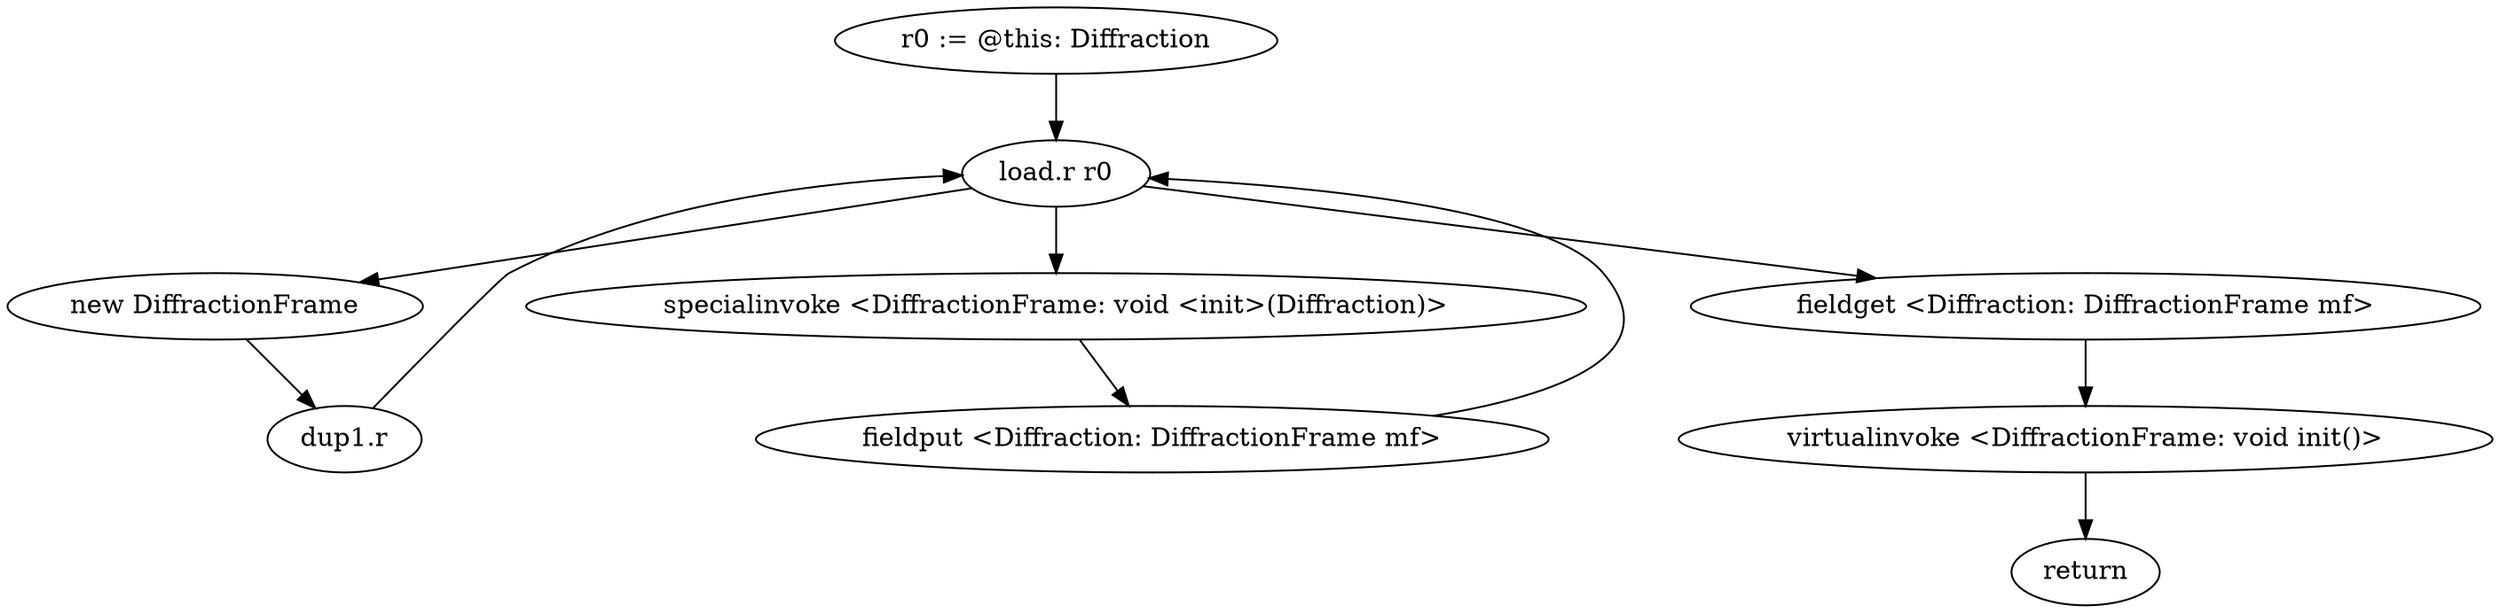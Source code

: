 digraph "" {
    "r0 := @this: Diffraction"
    "load.r r0"
    "r0 := @this: Diffraction"->"load.r r0";
    "new DiffractionFrame"
    "load.r r0"->"new DiffractionFrame";
    "dup1.r"
    "new DiffractionFrame"->"dup1.r";
    "dup1.r"->"load.r r0";
    "specialinvoke <DiffractionFrame: void <init>(Diffraction)>"
    "load.r r0"->"specialinvoke <DiffractionFrame: void <init>(Diffraction)>";
    "fieldput <Diffraction: DiffractionFrame mf>"
    "specialinvoke <DiffractionFrame: void <init>(Diffraction)>"->"fieldput <Diffraction: DiffractionFrame mf>";
    "fieldput <Diffraction: DiffractionFrame mf>"->"load.r r0";
    "fieldget <Diffraction: DiffractionFrame mf>"
    "load.r r0"->"fieldget <Diffraction: DiffractionFrame mf>";
    "virtualinvoke <DiffractionFrame: void init()>"
    "fieldget <Diffraction: DiffractionFrame mf>"->"virtualinvoke <DiffractionFrame: void init()>";
    "return"
    "virtualinvoke <DiffractionFrame: void init()>"->"return";
}

